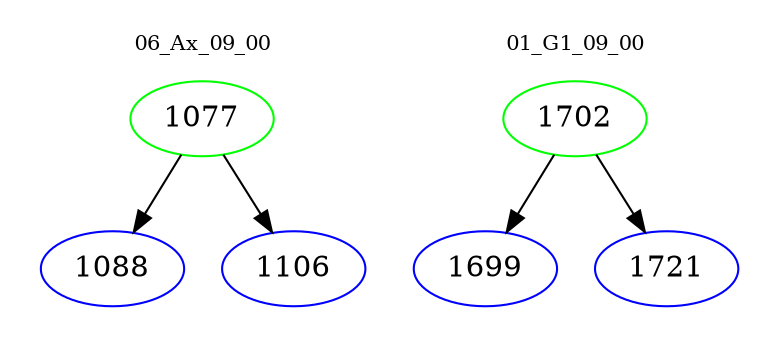 digraph{
subgraph cluster_0 {
color = white
label = "06_Ax_09_00";
fontsize=10;
T0_1077 [label="1077", color="green"]
T0_1077 -> T0_1088 [color="black"]
T0_1088 [label="1088", color="blue"]
T0_1077 -> T0_1106 [color="black"]
T0_1106 [label="1106", color="blue"]
}
subgraph cluster_1 {
color = white
label = "01_G1_09_00";
fontsize=10;
T1_1702 [label="1702", color="green"]
T1_1702 -> T1_1699 [color="black"]
T1_1699 [label="1699", color="blue"]
T1_1702 -> T1_1721 [color="black"]
T1_1721 [label="1721", color="blue"]
}
}
